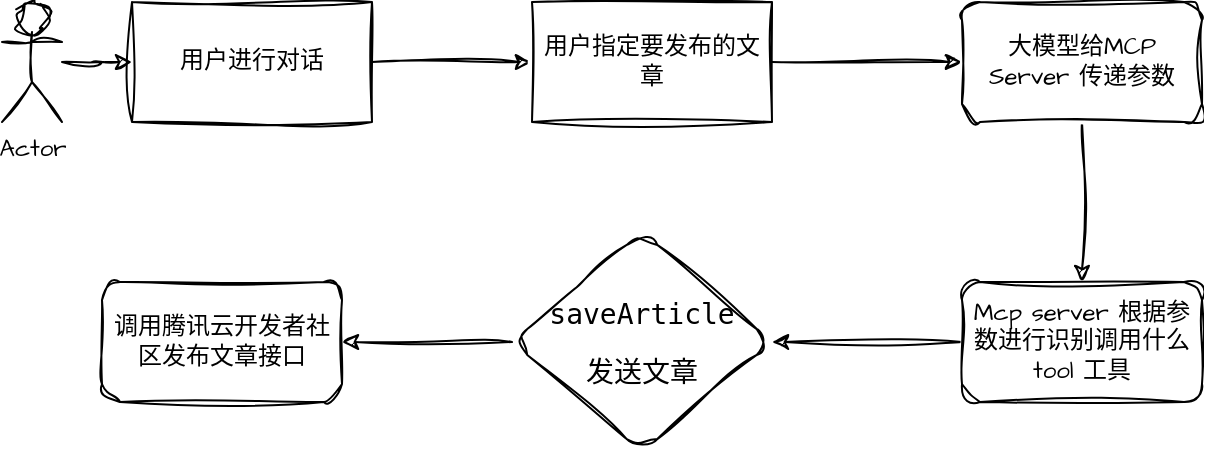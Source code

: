 <mxfile version="27.0.1">
  <diagram name="第 1 页" id="a59_mRO20u16pT3-JY0b">
    <mxGraphModel dx="1143" dy="760" grid="1" gridSize="10" guides="1" tooltips="1" connect="1" arrows="1" fold="1" page="1" pageScale="1" pageWidth="827" pageHeight="1169" math="0" shadow="0">
      <root>
        <mxCell id="0" />
        <mxCell id="1" parent="0" />
        <mxCell id="4EKpftJKXzv8cCOooOyJ-5" value="" style="edgeStyle=orthogonalEdgeStyle;rounded=0;sketch=1;hachureGap=4;jiggle=2;curveFitting=1;orthogonalLoop=1;jettySize=auto;html=1;fontFamily=Architects Daughter;fontSource=https%3A%2F%2Ffonts.googleapis.com%2Fcss%3Ffamily%3DArchitects%2BDaughter;" edge="1" parent="1" source="4EKpftJKXzv8cCOooOyJ-1" target="4EKpftJKXzv8cCOooOyJ-4">
          <mxGeometry relative="1" as="geometry" />
        </mxCell>
        <mxCell id="4EKpftJKXzv8cCOooOyJ-1" value="Actor" style="shape=umlActor;verticalLabelPosition=bottom;verticalAlign=top;html=1;outlineConnect=0;sketch=1;hachureGap=4;jiggle=2;curveFitting=1;fontFamily=Architects Daughter;fontSource=https%3A%2F%2Ffonts.googleapis.com%2Fcss%3Ffamily%3DArchitects%2BDaughter;" vertex="1" parent="1">
          <mxGeometry x="110" y="110" width="30" height="60" as="geometry" />
        </mxCell>
        <mxCell id="4EKpftJKXzv8cCOooOyJ-7" value="" style="edgeStyle=orthogonalEdgeStyle;rounded=0;sketch=1;hachureGap=4;jiggle=2;curveFitting=1;orthogonalLoop=1;jettySize=auto;html=1;fontFamily=Architects Daughter;fontSource=https%3A%2F%2Ffonts.googleapis.com%2Fcss%3Ffamily%3DArchitects%2BDaughter;" edge="1" parent="1" source="4EKpftJKXzv8cCOooOyJ-4" target="4EKpftJKXzv8cCOooOyJ-6">
          <mxGeometry relative="1" as="geometry" />
        </mxCell>
        <mxCell id="4EKpftJKXzv8cCOooOyJ-4" value="用户进行对话" style="whiteSpace=wrap;html=1;fontFamily=Architects Daughter;verticalAlign=middle;sketch=1;hachureGap=4;jiggle=2;curveFitting=1;fontSource=https%3A%2F%2Ffonts.googleapis.com%2Fcss%3Ffamily%3DArchitects%2BDaughter;fillStyle=auto;align=center;labelBackgroundColor=none;labelBorderColor=none;textShadow=0;" vertex="1" parent="1">
          <mxGeometry x="175" y="110" width="120" height="60" as="geometry" />
        </mxCell>
        <mxCell id="4EKpftJKXzv8cCOooOyJ-9" value="" style="edgeStyle=orthogonalEdgeStyle;rounded=0;sketch=1;hachureGap=4;jiggle=2;curveFitting=1;orthogonalLoop=1;jettySize=auto;html=1;fontFamily=Architects Daughter;fontSource=https%3A%2F%2Ffonts.googleapis.com%2Fcss%3Ffamily%3DArchitects%2BDaughter;" edge="1" parent="1" source="4EKpftJKXzv8cCOooOyJ-6" target="4EKpftJKXzv8cCOooOyJ-8">
          <mxGeometry relative="1" as="geometry" />
        </mxCell>
        <mxCell id="4EKpftJKXzv8cCOooOyJ-6" value="用户指定要发布的文章" style="whiteSpace=wrap;html=1;fontFamily=Architects Daughter;verticalAlign=middle;sketch=1;hachureGap=4;jiggle=2;curveFitting=1;fontSource=https%3A%2F%2Ffonts.googleapis.com%2Fcss%3Ffamily%3DArchitects%2BDaughter;fillStyle=auto;align=center;labelBackgroundColor=none;labelBorderColor=none;textShadow=0;" vertex="1" parent="1">
          <mxGeometry x="375" y="110" width="120" height="60" as="geometry" />
        </mxCell>
        <mxCell id="4EKpftJKXzv8cCOooOyJ-13" value="" style="edgeStyle=orthogonalEdgeStyle;rounded=0;sketch=1;hachureGap=4;jiggle=2;curveFitting=1;orthogonalLoop=1;jettySize=auto;html=1;fontFamily=Architects Daughter;fontSource=https%3A%2F%2Ffonts.googleapis.com%2Fcss%3Ffamily%3DArchitects%2BDaughter;" edge="1" parent="1" source="4EKpftJKXzv8cCOooOyJ-8" target="4EKpftJKXzv8cCOooOyJ-12">
          <mxGeometry relative="1" as="geometry" />
        </mxCell>
        <mxCell id="4EKpftJKXzv8cCOooOyJ-8" value="大模型给MCP Server 传递参数" style="rounded=1;whiteSpace=wrap;html=1;fontFamily=Architects Daughter;sketch=1;hachureGap=4;jiggle=2;curveFitting=1;fontSource=https%3A%2F%2Ffonts.googleapis.com%2Fcss%3Ffamily%3DArchitects%2BDaughter;fillStyle=auto;labelBackgroundColor=none;labelBorderColor=none;" vertex="1" parent="1">
          <mxGeometry x="590" y="110" width="120" height="60" as="geometry" />
        </mxCell>
        <mxCell id="4EKpftJKXzv8cCOooOyJ-17" value="" style="edgeStyle=orthogonalEdgeStyle;rounded=0;sketch=1;hachureGap=4;jiggle=2;curveFitting=1;orthogonalLoop=1;jettySize=auto;html=1;fontFamily=Architects Daughter;fontSource=https%3A%2F%2Ffonts.googleapis.com%2Fcss%3Ffamily%3DArchitects%2BDaughter;" edge="1" parent="1" source="4EKpftJKXzv8cCOooOyJ-12" target="4EKpftJKXzv8cCOooOyJ-16">
          <mxGeometry relative="1" as="geometry" />
        </mxCell>
        <mxCell id="4EKpftJKXzv8cCOooOyJ-12" value="Mcp server 根据参数进行识别调用什么tool 工具" style="whiteSpace=wrap;html=1;fontFamily=Architects Daughter;rounded=1;sketch=1;hachureGap=4;jiggle=2;curveFitting=1;fontSource=https%3A%2F%2Ffonts.googleapis.com%2Fcss%3Ffamily%3DArchitects%2BDaughter;fillStyle=auto;labelBackgroundColor=none;labelBorderColor=none;" vertex="1" parent="1">
          <mxGeometry x="590" y="250" width="120" height="60" as="geometry" />
        </mxCell>
        <mxCell id="4EKpftJKXzv8cCOooOyJ-19" value="" style="edgeStyle=orthogonalEdgeStyle;rounded=0;sketch=1;hachureGap=4;jiggle=2;curveFitting=1;orthogonalLoop=1;jettySize=auto;html=1;fontFamily=Architects Daughter;fontSource=https%3A%2F%2Ffonts.googleapis.com%2Fcss%3Ffamily%3DArchitects%2BDaughter;" edge="1" parent="1" source="4EKpftJKXzv8cCOooOyJ-16" target="4EKpftJKXzv8cCOooOyJ-18">
          <mxGeometry relative="1" as="geometry" />
        </mxCell>
        <mxCell id="4EKpftJKXzv8cCOooOyJ-16" value="&lt;div style=&quot;&quot;&gt;&lt;pre style=&quot;&quot;&gt;&lt;font style=&quot;color: light-dark(rgb(0, 0, 0), rgb(255, 0, 0)); font-size: 14px;&quot;&gt;saveArticle&lt;/font&gt;&lt;/pre&gt;&lt;pre style=&quot;&quot;&gt;&lt;font style=&quot;color: light-dark(rgb(0, 0, 0), rgb(255, 0, 0)); font-size: 14px;&quot;&gt;发送文章&lt;/font&gt;&lt;/pre&gt;&lt;/div&gt;" style="rhombus;whiteSpace=wrap;html=1;fontFamily=Architects Daughter;rounded=1;sketch=1;hachureGap=4;jiggle=2;curveFitting=1;fontSource=https%3A%2F%2Ffonts.googleapis.com%2Fcss%3Ffamily%3DArchitects%2BDaughter;fillStyle=auto;labelBackgroundColor=none;labelBorderColor=none;fontColor=light-dark(default, #da1b1b);" vertex="1" parent="1">
          <mxGeometry x="365" y="225" width="130" height="110" as="geometry" />
        </mxCell>
        <mxCell id="4EKpftJKXzv8cCOooOyJ-18" value="&lt;font style=&quot;color: light-dark(rgb(0, 0, 0), rgb(255, 255, 255));&quot;&gt;调用腾讯云开发者社区发布文章接口&lt;/font&gt;" style="rounded=1;whiteSpace=wrap;html=1;fontFamily=Architects Daughter;fontColor=light-dark(default, #da1b1b);sketch=1;hachureGap=4;jiggle=2;curveFitting=1;fontSource=https%3A%2F%2Ffonts.googleapis.com%2Fcss%3Ffamily%3DArchitects%2BDaughter;fillStyle=auto;labelBackgroundColor=none;labelBorderColor=none;" vertex="1" parent="1">
          <mxGeometry x="160" y="250" width="120" height="60" as="geometry" />
        </mxCell>
      </root>
    </mxGraphModel>
  </diagram>
</mxfile>
